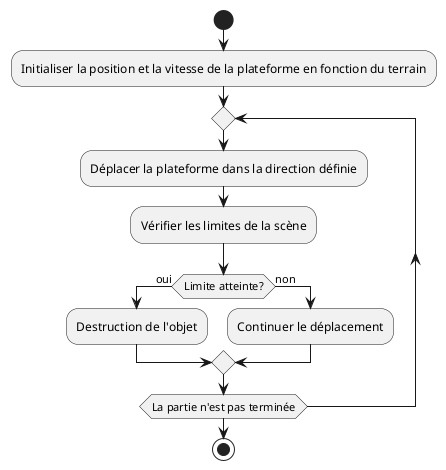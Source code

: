 @startuml MoovingPlatformActivity
start
:Initialiser la position et la vitesse de la plateforme en fonction du terrain;
repeat
  :Déplacer la plateforme dans la direction définie;
  :Vérifier les limites de la scène;
  if (Limite atteinte?) then (oui)
    :Destruction de l'objet;
  else (non)
    :Continuer le déplacement;
  endif
repeat while (La partie n'est pas terminée)
stop
@enduml
